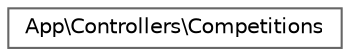 digraph "Graphical Class Hierarchy"
{
 // LATEX_PDF_SIZE
  bgcolor="transparent";
  edge [fontname=Helvetica,fontsize=10,labelfontname=Helvetica,labelfontsize=10];
  node [fontname=Helvetica,fontsize=10,shape=box,height=0.2,width=0.4];
  rankdir="LR";
  Node0 [id="Node000000",label="App\\Controllers\\Competitions",height=0.2,width=0.4,color="grey40", fillcolor="white", style="filled",URL="$classApp_1_1Controllers_1_1Competitions.html",tooltip=" "];
}
